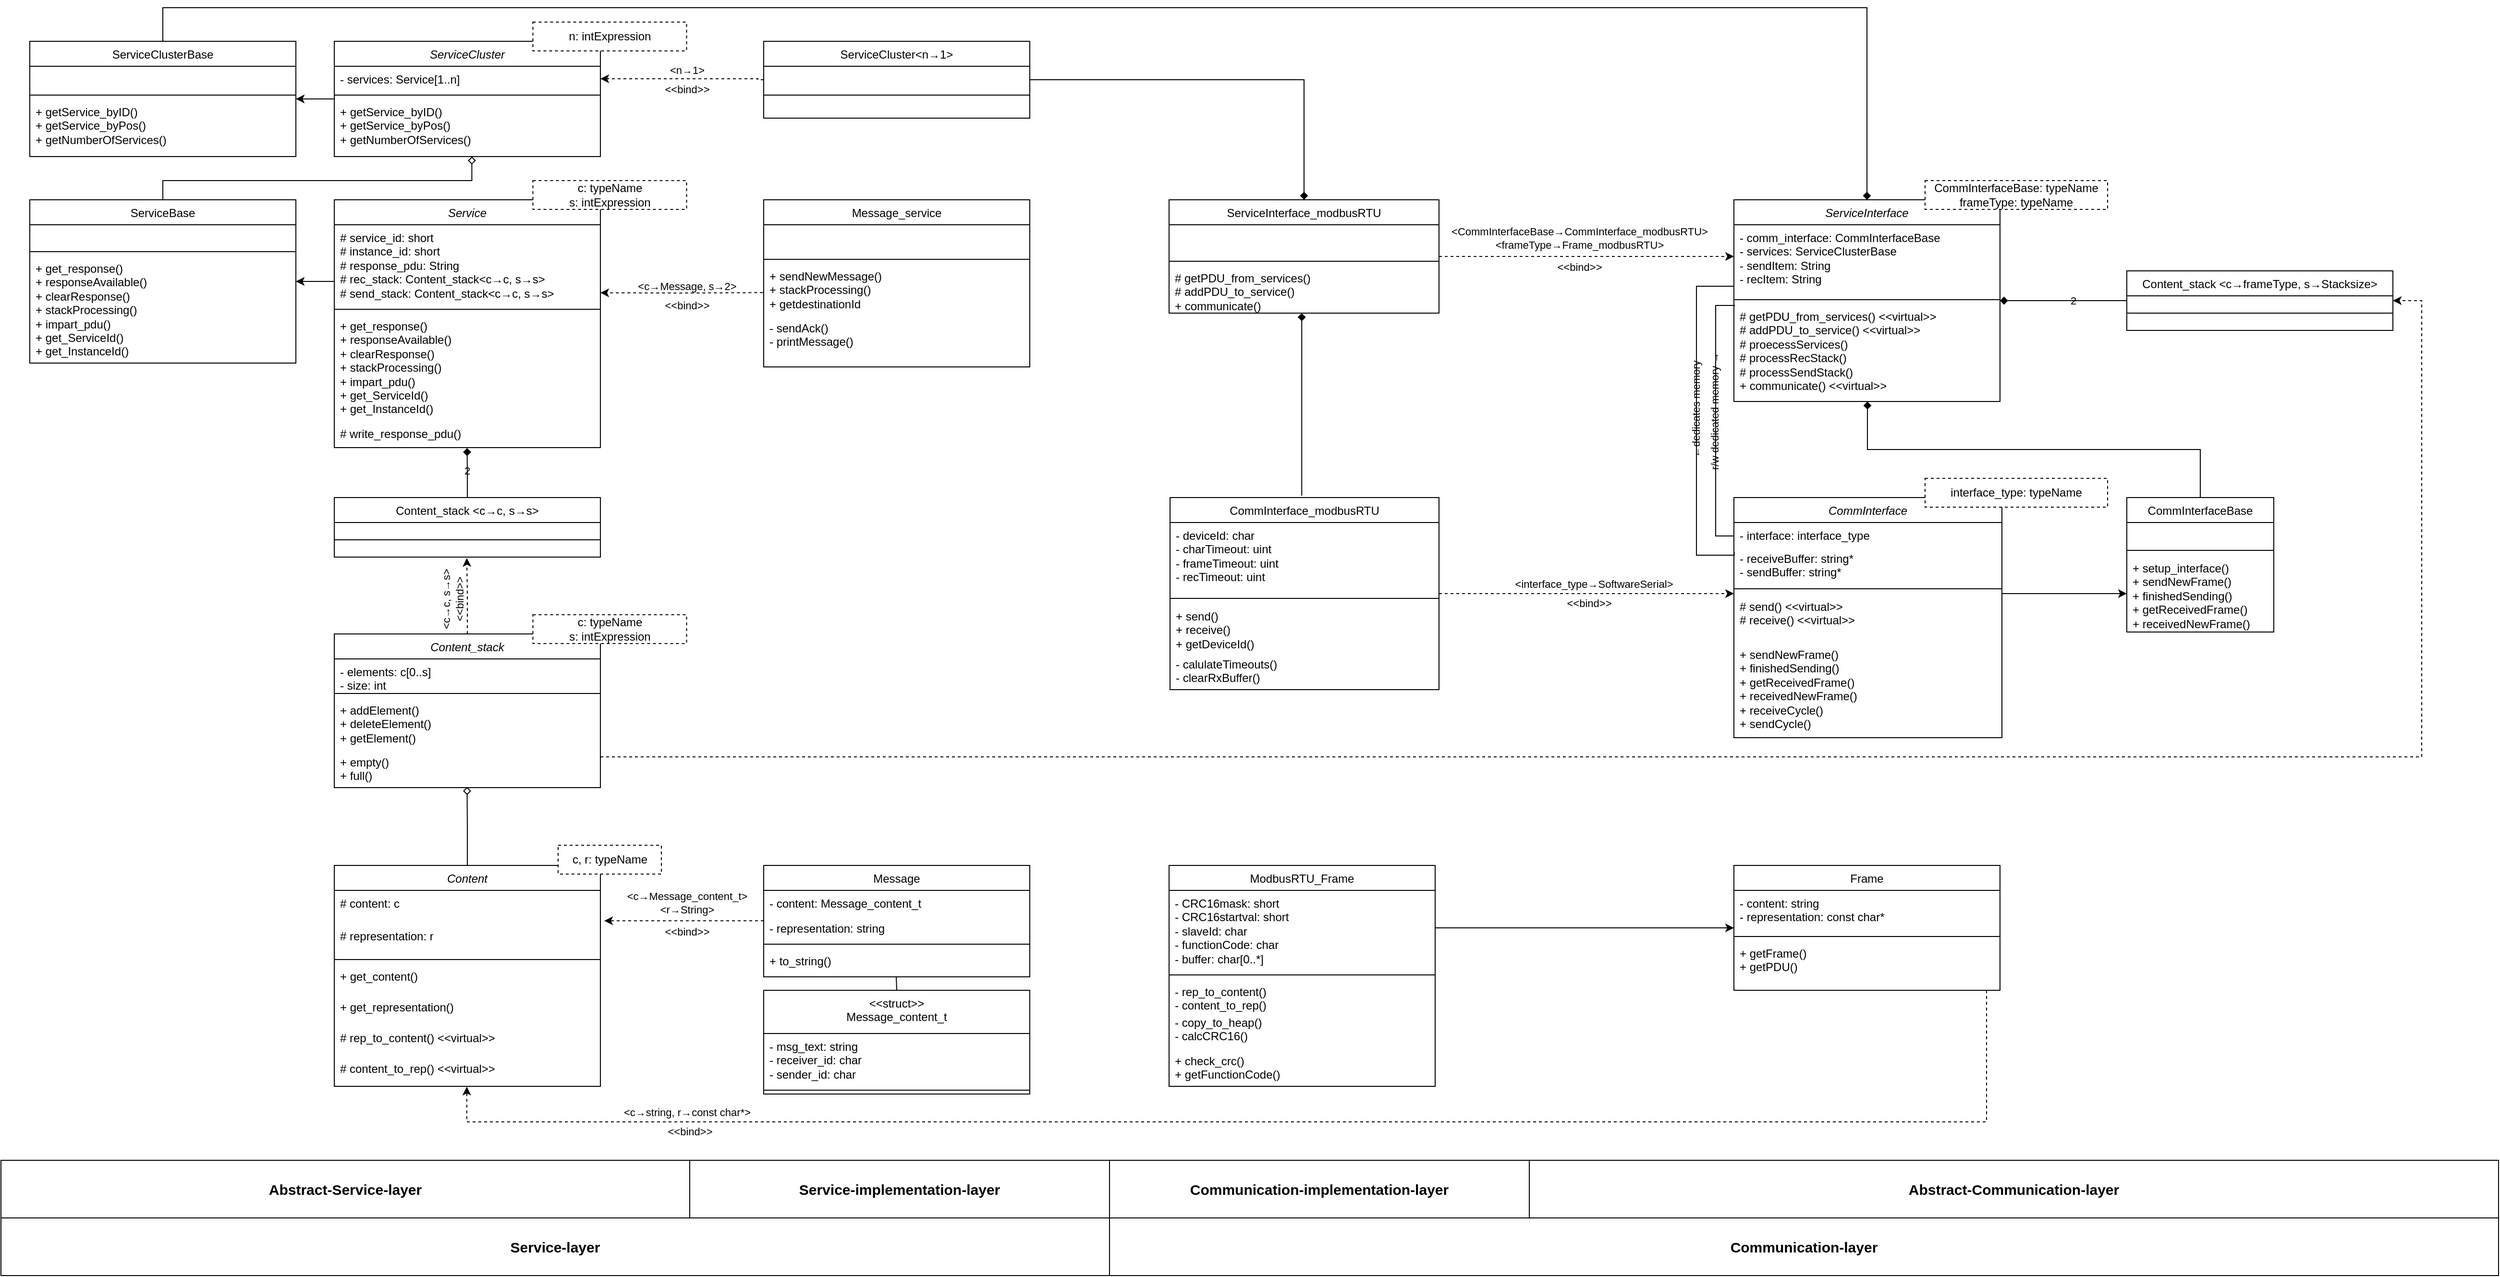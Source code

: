 <mxfile version="22.1.21" type="device">
  <diagram id="C5RBs43oDa-KdzZeNtuy" name="Page-1">
    <mxGraphModel dx="1242" dy="907" grid="1" gridSize="10" guides="1" tooltips="1" connect="1" arrows="1" fold="1" page="1" pageScale="1" pageWidth="3300" pageHeight="4681" math="0" shadow="0">
      <root>
        <mxCell id="WIyWlLk6GJQsqaUBKTNV-0" />
        <mxCell id="WIyWlLk6GJQsqaUBKTNV-1" parent="WIyWlLk6GJQsqaUBKTNV-0" />
        <mxCell id="0T1XnAhTBll2UU8GzCWv-0" value="&lt;span style=&quot;font-weight: normal;&quot;&gt;&lt;i&gt;ServiceInterface&lt;/i&gt;&lt;/span&gt;" style="swimlane;fontStyle=1;align=center;verticalAlign=top;childLayout=stackLayout;horizontal=1;startSize=26;horizontalStack=0;resizeParent=1;resizeParentMax=0;resizeLast=0;collapsible=1;marginBottom=0;whiteSpace=wrap;html=1;labelBackgroundColor=none;" parent="WIyWlLk6GJQsqaUBKTNV-1" vertex="1">
          <mxGeometry x="2244" y="380" width="277" height="210" as="geometry" />
        </mxCell>
        <mxCell id="0T1XnAhTBll2UU8GzCWv-1" value="- comm_interface: CommInterfaceBase&lt;br&gt;- services: ServiceClusterBase&lt;br&gt;- sendItem: String&lt;br&gt;- recItem: String" style="text;strokeColor=none;fillColor=none;align=left;verticalAlign=top;spacingLeft=4;spacingRight=4;overflow=hidden;rotatable=0;points=[[0,0.5],[1,0.5]];portConstraint=eastwest;whiteSpace=wrap;html=1;labelBackgroundColor=none;" parent="0T1XnAhTBll2UU8GzCWv-0" vertex="1">
          <mxGeometry y="26" width="277" height="74" as="geometry" />
        </mxCell>
        <mxCell id="0T1XnAhTBll2UU8GzCWv-2" value="" style="line;strokeWidth=1;fillColor=none;align=left;verticalAlign=middle;spacingTop=-1;spacingLeft=3;spacingRight=3;rotatable=0;labelPosition=right;points=[];portConstraint=eastwest;labelBackgroundColor=none;" parent="0T1XnAhTBll2UU8GzCWv-0" vertex="1">
          <mxGeometry y="100" width="277" height="8" as="geometry" />
        </mxCell>
        <mxCell id="G1hKoWAZGQ2db2Nm5mXP-79" value="# getPDU_from_services() &amp;lt;&amp;lt;virtual&amp;gt;&amp;gt;&lt;br&gt;# addPDU_to_service() &amp;lt;&amp;lt;virtual&amp;gt;&amp;gt;&lt;br&gt;# proecessServices()&lt;br&gt;# processRecStack()&lt;br&gt;# processSendStack()&lt;br&gt;+ communicate() &amp;lt;&amp;lt;virtual&amp;gt;&amp;gt;" style="text;strokeColor=none;fillColor=none;align=left;verticalAlign=top;spacingLeft=4;spacingRight=4;overflow=hidden;rotatable=0;points=[[0,0.5],[1,0.5]];portConstraint=eastwest;whiteSpace=wrap;html=1;labelBackgroundColor=none;" parent="0T1XnAhTBll2UU8GzCWv-0" vertex="1">
          <mxGeometry y="108" width="277" height="102" as="geometry" />
        </mxCell>
        <mxCell id="hzHgPejfFqS34bl7XQJl-62" style="edgeStyle=orthogonalEdgeStyle;rounded=0;orthogonalLoop=1;jettySize=auto;html=1;dashed=1;labelBackgroundColor=none;fontColor=default;" parent="WIyWlLk6GJQsqaUBKTNV-1" source="0T1XnAhTBll2UU8GzCWv-19" target="G1hKoWAZGQ2db2Nm5mXP-55" edge="1">
          <mxGeometry relative="1" as="geometry">
            <Array as="points">
              <mxPoint x="2203" y="790" />
              <mxPoint x="2203" y="790" />
            </Array>
          </mxGeometry>
        </mxCell>
        <mxCell id="hzHgPejfFqS34bl7XQJl-64" value="&amp;lt;interface_type→SoftwareSerial&amp;gt;" style="edgeLabel;html=1;align=center;verticalAlign=middle;resizable=0;points=[];labelBackgroundColor=none;" parent="hzHgPejfFqS34bl7XQJl-62" vertex="1" connectable="0">
          <mxGeometry x="0.139" y="3" relative="1" as="geometry">
            <mxPoint x="-14" y="-7" as="offset" />
          </mxGeometry>
        </mxCell>
        <mxCell id="0T1XnAhTBll2UU8GzCWv-19" value="&lt;span style=&quot;font-weight: normal;&quot;&gt;CommInterface_modbusRTU&lt;/span&gt;" style="swimlane;fontStyle=1;align=center;verticalAlign=top;childLayout=stackLayout;horizontal=1;startSize=26;horizontalStack=0;resizeParent=1;resizeParentMax=0;resizeLast=0;collapsible=1;marginBottom=0;whiteSpace=wrap;html=1;labelBackgroundColor=none;" parent="WIyWlLk6GJQsqaUBKTNV-1" vertex="1">
          <mxGeometry x="1657" y="690" width="280" height="200" as="geometry" />
        </mxCell>
        <mxCell id="0T1XnAhTBll2UU8GzCWv-20" value="&lt;div&gt;&lt;span style=&quot;background-color: initial;&quot;&gt;- deviceId: char&lt;/span&gt;&lt;/div&gt;&lt;div&gt;&lt;span style=&quot;background-color: initial;&quot;&gt;- charTimeout: uint&lt;/span&gt;&lt;br&gt;&lt;/div&gt;&lt;div&gt;- frameTimeout: uint&lt;/div&gt;&lt;div&gt;- recTimeout: uint&lt;/div&gt;" style="text;strokeColor=none;fillColor=none;align=left;verticalAlign=top;spacingLeft=4;spacingRight=4;overflow=hidden;rotatable=0;points=[[0,0.5],[1,0.5]];portConstraint=eastwest;whiteSpace=wrap;html=1;labelBackgroundColor=none;" parent="0T1XnAhTBll2UU8GzCWv-19" vertex="1">
          <mxGeometry y="26" width="280" height="74" as="geometry" />
        </mxCell>
        <mxCell id="0T1XnAhTBll2UU8GzCWv-21" value="" style="line;strokeWidth=1;fillColor=none;align=left;verticalAlign=middle;spacingTop=-1;spacingLeft=3;spacingRight=3;rotatable=0;labelPosition=right;points=[];portConstraint=eastwest;labelBackgroundColor=none;" parent="0T1XnAhTBll2UU8GzCWv-19" vertex="1">
          <mxGeometry y="100" width="280" height="10" as="geometry" />
        </mxCell>
        <mxCell id="g8rS9QN8BbAumc9vABYH-0" value="+ send()&amp;nbsp;&lt;div&gt;+ receive()&lt;br&gt;&lt;/div&gt;&lt;div&gt;+ getDeviceId()&lt;/div&gt;" style="text;strokeColor=none;fillColor=none;align=left;verticalAlign=top;spacingLeft=4;spacingRight=4;overflow=hidden;rotatable=0;points=[[0,0.5],[1,0.5]];portConstraint=eastwest;whiteSpace=wrap;html=1;labelBackgroundColor=none;" parent="0T1XnAhTBll2UU8GzCWv-19" vertex="1">
          <mxGeometry y="110" width="280" height="50" as="geometry" />
        </mxCell>
        <mxCell id="hzHgPejfFqS34bl7XQJl-67" value="- calulateTimeouts()&lt;br&gt;- clearRxBuffer()" style="text;strokeColor=none;fillColor=none;align=left;verticalAlign=top;spacingLeft=4;spacingRight=4;overflow=hidden;rotatable=0;points=[[0,0.5],[1,0.5]];portConstraint=eastwest;whiteSpace=wrap;html=1;labelBackgroundColor=none;" parent="0T1XnAhTBll2UU8GzCWv-19" vertex="1">
          <mxGeometry y="160" width="280" height="40" as="geometry" />
        </mxCell>
        <mxCell id="hzHgPejfFqS34bl7XQJl-45" style="edgeStyle=orthogonalEdgeStyle;rounded=0;orthogonalLoop=1;jettySize=auto;html=1;labelBackgroundColor=none;fontColor=default;" parent="WIyWlLk6GJQsqaUBKTNV-1" source="0T1XnAhTBll2UU8GzCWv-24" target="hzHgPejfFqS34bl7XQJl-40" edge="1">
          <mxGeometry relative="1" as="geometry">
            <Array as="points">
              <mxPoint x="780" y="465" />
              <mxPoint x="780" y="465" />
            </Array>
          </mxGeometry>
        </mxCell>
        <mxCell id="0T1XnAhTBll2UU8GzCWv-24" value="&lt;i style=&quot;font-weight: normal;&quot;&gt;Service&lt;/i&gt;" style="swimlane;fontStyle=1;align=center;verticalAlign=top;childLayout=stackLayout;horizontal=1;startSize=26;horizontalStack=0;resizeParent=1;resizeParentMax=0;resizeLast=0;collapsible=1;marginBottom=0;whiteSpace=wrap;html=1;labelBackgroundColor=none;" parent="WIyWlLk6GJQsqaUBKTNV-1" vertex="1">
          <mxGeometry x="787" y="380" width="277" height="258" as="geometry" />
        </mxCell>
        <mxCell id="0T1XnAhTBll2UU8GzCWv-25" value="# service_id: short&amp;nbsp;&lt;br&gt;# instance_id: short&amp;nbsp;&lt;br&gt;# response_pdu: String&lt;br&gt;# rec_stack: Content_stack&amp;lt;c→c, s→s&amp;gt;&lt;br&gt;# send_stack: Content_stack&amp;lt;c→c, s→s&amp;gt;" style="text;strokeColor=none;fillColor=none;align=left;verticalAlign=top;spacingLeft=4;spacingRight=4;overflow=hidden;rotatable=0;points=[[0,0.5],[1,0.5]];portConstraint=eastwest;whiteSpace=wrap;html=1;labelBackgroundColor=none;" parent="0T1XnAhTBll2UU8GzCWv-24" vertex="1">
          <mxGeometry y="26" width="277" height="84" as="geometry" />
        </mxCell>
        <mxCell id="0T1XnAhTBll2UU8GzCWv-26" value="" style="line;strokeWidth=1;fillColor=none;align=left;verticalAlign=middle;spacingTop=-1;spacingLeft=3;spacingRight=3;rotatable=0;labelPosition=right;points=[];portConstraint=eastwest;labelBackgroundColor=none;" parent="0T1XnAhTBll2UU8GzCWv-24" vertex="1">
          <mxGeometry y="110" width="277" height="8" as="geometry" />
        </mxCell>
        <mxCell id="80-tXejD-YkmLtAAVGBc-15" value="+ get_response()&amp;nbsp;&lt;br&gt;+ responseAvailable()&lt;br&gt;+ clearResponse()&lt;br&gt;+ stackProcessing()&lt;br&gt;+ impart_pdu()&amp;nbsp;&amp;nbsp;&lt;br&gt;+ get_ServiceId()&lt;br&gt;+ get_InstanceId()" style="text;strokeColor=none;fillColor=none;align=left;verticalAlign=top;spacingLeft=4;spacingRight=4;overflow=hidden;rotatable=0;points=[[0,0.5],[1,0.5]];portConstraint=eastwest;whiteSpace=wrap;html=1;labelBackgroundColor=none;" parent="0T1XnAhTBll2UU8GzCWv-24" vertex="1">
          <mxGeometry y="118" width="277" height="112" as="geometry" />
        </mxCell>
        <mxCell id="hzHgPejfFqS34bl7XQJl-5" value="# write_response_pdu()" style="text;strokeColor=none;fillColor=none;align=left;verticalAlign=top;spacingLeft=4;spacingRight=4;overflow=hidden;rotatable=0;points=[[0,0.5],[1,0.5]];portConstraint=eastwest;whiteSpace=wrap;html=1;labelBackgroundColor=none;" parent="0T1XnAhTBll2UU8GzCWv-24" vertex="1">
          <mxGeometry y="230" width="277" height="28" as="geometry" />
        </mxCell>
        <mxCell id="N3_kc9GpTuYt8x-B3Z9n-35" value="" style="edgeStyle=orthogonalEdgeStyle;rounded=0;orthogonalLoop=1;jettySize=auto;html=1;entryX=1.001;entryY=0.674;entryDx=0;entryDy=0;entryPerimeter=0;endArrow=classic;endFill=1;dashed=1;labelBackgroundColor=none;fontColor=default;" parent="WIyWlLk6GJQsqaUBKTNV-1" edge="1">
          <mxGeometry relative="1" as="geometry">
            <Array as="points" />
            <mxPoint x="1234" y="1130.66" as="sourcePoint" />
            <mxPoint x="1067.997" y="1130.656" as="targetPoint" />
          </mxGeometry>
        </mxCell>
        <mxCell id="N3_kc9GpTuYt8x-B3Z9n-0" value="&lt;span style=&quot;font-weight: 400;&quot;&gt;Message&lt;/span&gt;" style="swimlane;fontStyle=1;align=center;verticalAlign=top;childLayout=stackLayout;horizontal=1;startSize=26;horizontalStack=0;resizeParent=1;resizeParentMax=0;resizeLast=0;collapsible=1;marginBottom=0;whiteSpace=wrap;html=1;labelBackgroundColor=none;" parent="WIyWlLk6GJQsqaUBKTNV-1" vertex="1">
          <mxGeometry x="1234" y="1073" width="277" height="116" as="geometry" />
        </mxCell>
        <mxCell id="N3_kc9GpTuYt8x-B3Z9n-11" value="- content: Message_content_t" style="text;strokeColor=none;fillColor=none;align=left;verticalAlign=top;spacingLeft=4;spacingRight=4;overflow=hidden;rotatable=0;points=[[0,0.5],[1,0.5]];portConstraint=eastwest;whiteSpace=wrap;html=1;labelBackgroundColor=none;" parent="N3_kc9GpTuYt8x-B3Z9n-0" vertex="1">
          <mxGeometry y="26" width="277" height="26" as="geometry" />
        </mxCell>
        <mxCell id="3TZ6ypuchY_0NicrJu_w-3" value="- representation: string" style="text;strokeColor=none;fillColor=none;align=left;verticalAlign=top;spacingLeft=4;spacingRight=4;overflow=hidden;rotatable=0;points=[[0,0.5],[1,0.5]];portConstraint=eastwest;whiteSpace=wrap;html=1;labelBackgroundColor=none;" parent="N3_kc9GpTuYt8x-B3Z9n-0" vertex="1">
          <mxGeometry y="52" width="277" height="26" as="geometry" />
        </mxCell>
        <mxCell id="N3_kc9GpTuYt8x-B3Z9n-1" value="" style="line;strokeWidth=1;fillColor=none;align=left;verticalAlign=middle;spacingTop=-1;spacingLeft=3;spacingRight=3;rotatable=0;labelPosition=right;points=[];portConstraint=eastwest;labelBackgroundColor=none;" parent="N3_kc9GpTuYt8x-B3Z9n-0" vertex="1">
          <mxGeometry y="78" width="277" height="8" as="geometry" />
        </mxCell>
        <mxCell id="ZH3qLgjgDEHbAtOJyxIN-0" value="+ to_string()" style="text;strokeColor=none;fillColor=none;align=left;verticalAlign=top;spacingLeft=4;spacingRight=4;overflow=hidden;rotatable=0;points=[[0,0.5],[1,0.5]];portConstraint=eastwest;whiteSpace=wrap;html=1;labelBackgroundColor=none;" parent="N3_kc9GpTuYt8x-B3Z9n-0" vertex="1">
          <mxGeometry y="86" width="277" height="30" as="geometry" />
        </mxCell>
        <mxCell id="N3_kc9GpTuYt8x-B3Z9n-16" value="&lt;i style=&quot;font-weight: normal;&quot;&gt;Content&lt;/i&gt;" style="swimlane;fontStyle=1;align=center;verticalAlign=top;childLayout=stackLayout;horizontal=1;startSize=26;horizontalStack=0;resizeParent=1;resizeParentMax=0;resizeLast=0;collapsible=1;marginBottom=0;whiteSpace=wrap;html=1;labelBackgroundColor=none;" parent="WIyWlLk6GJQsqaUBKTNV-1" vertex="1">
          <mxGeometry x="787" y="1073" width="277" height="230" as="geometry" />
        </mxCell>
        <mxCell id="N3_kc9GpTuYt8x-B3Z9n-17" value="# content: c" style="text;strokeColor=none;fillColor=none;align=left;verticalAlign=top;spacingLeft=4;spacingRight=4;overflow=hidden;rotatable=0;points=[[0,0.5],[1,0.5]];portConstraint=eastwest;whiteSpace=wrap;html=1;labelBackgroundColor=none;" parent="N3_kc9GpTuYt8x-B3Z9n-16" vertex="1">
          <mxGeometry y="26" width="277" height="34" as="geometry" />
        </mxCell>
        <mxCell id="3TZ6ypuchY_0NicrJu_w-0" value="# representation: r" style="text;strokeColor=none;fillColor=none;align=left;verticalAlign=top;spacingLeft=4;spacingRight=4;overflow=hidden;rotatable=0;points=[[0,0.5],[1,0.5]];portConstraint=eastwest;whiteSpace=wrap;html=1;labelBackgroundColor=none;" parent="N3_kc9GpTuYt8x-B3Z9n-16" vertex="1">
          <mxGeometry y="60" width="277" height="34" as="geometry" />
        </mxCell>
        <mxCell id="N3_kc9GpTuYt8x-B3Z9n-18" value="" style="line;strokeWidth=1;fillColor=none;align=left;verticalAlign=middle;spacingTop=-1;spacingLeft=3;spacingRight=3;rotatable=0;labelPosition=right;points=[];portConstraint=eastwest;labelBackgroundColor=none;" parent="N3_kc9GpTuYt8x-B3Z9n-16" vertex="1">
          <mxGeometry y="94" width="277" height="8" as="geometry" />
        </mxCell>
        <mxCell id="N3_kc9GpTuYt8x-B3Z9n-23" value="+ get_content()&amp;nbsp;" style="text;strokeColor=none;fillColor=none;align=left;verticalAlign=top;spacingLeft=4;spacingRight=4;overflow=hidden;rotatable=0;points=[[0,0.5],[1,0.5]];portConstraint=eastwest;whiteSpace=wrap;html=1;labelBackgroundColor=none;" parent="N3_kc9GpTuYt8x-B3Z9n-16" vertex="1">
          <mxGeometry y="102" width="277" height="32" as="geometry" />
        </mxCell>
        <mxCell id="N3_kc9GpTuYt8x-B3Z9n-19" value="+ get_representation()&amp;nbsp;" style="text;strokeColor=none;fillColor=none;align=left;verticalAlign=top;spacingLeft=4;spacingRight=4;overflow=hidden;rotatable=0;points=[[0,0.5],[1,0.5]];portConstraint=eastwest;whiteSpace=wrap;html=1;labelBackgroundColor=none;" parent="N3_kc9GpTuYt8x-B3Z9n-16" vertex="1">
          <mxGeometry y="134" width="277" height="32" as="geometry" />
        </mxCell>
        <mxCell id="aDwjSYwR-uf44QGX8slU-0" value="# rep_to_content()&amp;nbsp;&amp;lt;&amp;lt;virtual&amp;gt;&amp;gt;" style="text;strokeColor=none;fillColor=none;align=left;verticalAlign=top;spacingLeft=4;spacingRight=4;overflow=hidden;rotatable=0;points=[[0,0.5],[1,0.5]];portConstraint=eastwest;whiteSpace=wrap;html=1;labelBackgroundColor=none;" parent="N3_kc9GpTuYt8x-B3Z9n-16" vertex="1">
          <mxGeometry y="166" width="277" height="32" as="geometry" />
        </mxCell>
        <mxCell id="3TZ6ypuchY_0NicrJu_w-1" value="# content_to_rep()&amp;nbsp;&amp;lt;&amp;lt;virtual&amp;gt;&amp;gt;" style="text;strokeColor=none;fillColor=none;align=left;verticalAlign=top;spacingLeft=4;spacingRight=4;overflow=hidden;rotatable=0;points=[[0,0.5],[1,0.5]];portConstraint=eastwest;whiteSpace=wrap;html=1;labelBackgroundColor=none;" parent="N3_kc9GpTuYt8x-B3Z9n-16" vertex="1">
          <mxGeometry y="198" width="277" height="32" as="geometry" />
        </mxCell>
        <mxCell id="ZH3qLgjgDEHbAtOJyxIN-2" value="&lt;div&gt;&lt;span style=&quot;font-weight: 400;&quot;&gt;&amp;lt;&amp;lt;struct&amp;gt;&amp;gt;&lt;/span&gt;&lt;/div&gt;&lt;span style=&quot;font-weight: 400;&quot;&gt;Message_content_t&lt;/span&gt;" style="swimlane;fontStyle=1;align=center;verticalAlign=top;childLayout=stackLayout;horizontal=1;startSize=45;horizontalStack=0;resizeParent=1;resizeParentMax=0;resizeLast=0;collapsible=1;marginBottom=0;whiteSpace=wrap;html=1;labelBackgroundColor=none;" parent="WIyWlLk6GJQsqaUBKTNV-1" vertex="1">
          <mxGeometry x="1234" y="1203" width="277" height="108" as="geometry" />
        </mxCell>
        <mxCell id="ZH3qLgjgDEHbAtOJyxIN-3" value="- msg_text: string&amp;nbsp;&lt;br&gt;- receiver_id: char&lt;br&gt;- sender_id: char" style="text;strokeColor=none;fillColor=none;align=left;verticalAlign=top;spacingLeft=4;spacingRight=4;overflow=hidden;rotatable=0;points=[[0,0.5],[1,0.5]];portConstraint=eastwest;whiteSpace=wrap;html=1;labelBackgroundColor=none;" parent="ZH3qLgjgDEHbAtOJyxIN-2" vertex="1">
          <mxGeometry y="45" width="277" height="55" as="geometry" />
        </mxCell>
        <mxCell id="ZH3qLgjgDEHbAtOJyxIN-7" value="" style="line;strokeWidth=1;fillColor=none;align=left;verticalAlign=middle;spacingTop=-1;spacingLeft=3;spacingRight=3;rotatable=0;labelPosition=right;points=[];portConstraint=eastwest;labelBackgroundColor=none;" parent="ZH3qLgjgDEHbAtOJyxIN-2" vertex="1">
          <mxGeometry y="100" width="277" height="8" as="geometry" />
        </mxCell>
        <mxCell id="hzHgPejfFqS34bl7XQJl-78" style="edgeStyle=orthogonalEdgeStyle;rounded=0;orthogonalLoop=1;jettySize=auto;html=1;dashed=1;labelBackgroundColor=none;fontColor=default;" parent="WIyWlLk6GJQsqaUBKTNV-1" source="ZH3qLgjgDEHbAtOJyxIN-25" target="hzHgPejfFqS34bl7XQJl-72" edge="1">
          <mxGeometry relative="1" as="geometry">
            <Array as="points">
              <mxPoint x="2960" y="960" />
              <mxPoint x="2960" y="485" />
            </Array>
          </mxGeometry>
        </mxCell>
        <mxCell id="ZH3qLgjgDEHbAtOJyxIN-25" value="&lt;i style=&quot;font-weight: normal;&quot;&gt;Content_stack&lt;/i&gt;" style="swimlane;fontStyle=1;align=center;verticalAlign=top;childLayout=stackLayout;horizontal=1;startSize=26;horizontalStack=0;resizeParent=1;resizeParentMax=0;resizeLast=0;collapsible=1;marginBottom=0;whiteSpace=wrap;html=1;labelBackgroundColor=none;" parent="WIyWlLk6GJQsqaUBKTNV-1" vertex="1">
          <mxGeometry x="787" y="832" width="277" height="160" as="geometry" />
        </mxCell>
        <mxCell id="ZH3qLgjgDEHbAtOJyxIN-28" value="- elements: c[0..s]&lt;br&gt;- size: int" style="text;strokeColor=none;fillColor=none;align=left;verticalAlign=top;spacingLeft=4;spacingRight=4;overflow=hidden;rotatable=0;points=[[0,0.5],[1,0.5]];portConstraint=eastwest;whiteSpace=wrap;html=1;labelBackgroundColor=none;" parent="ZH3qLgjgDEHbAtOJyxIN-25" vertex="1">
          <mxGeometry y="26" width="277" height="32" as="geometry" />
        </mxCell>
        <mxCell id="ZH3qLgjgDEHbAtOJyxIN-27" value="" style="line;strokeWidth=1;fillColor=none;align=left;verticalAlign=middle;spacingTop=-1;spacingLeft=3;spacingRight=3;rotatable=0;labelPosition=right;points=[];portConstraint=eastwest;labelBackgroundColor=none;" parent="ZH3qLgjgDEHbAtOJyxIN-25" vertex="1">
          <mxGeometry y="58" width="277" height="8" as="geometry" />
        </mxCell>
        <mxCell id="ZH3qLgjgDEHbAtOJyxIN-29" value="+ addElement()&lt;br&gt;+ deleteElement()&lt;br&gt;+ getElement()" style="text;strokeColor=none;fillColor=none;align=left;verticalAlign=top;spacingLeft=4;spacingRight=4;overflow=hidden;rotatable=0;points=[[0,0.5],[1,0.5]];portConstraint=eastwest;whiteSpace=wrap;html=1;labelBackgroundColor=none;" parent="ZH3qLgjgDEHbAtOJyxIN-25" vertex="1">
          <mxGeometry y="66" width="277" height="54" as="geometry" />
        </mxCell>
        <mxCell id="80-tXejD-YkmLtAAVGBc-1" value="+ empty()&lt;br&gt;+ full()" style="text;strokeColor=none;fillColor=none;align=left;verticalAlign=top;spacingLeft=4;spacingRight=4;overflow=hidden;rotatable=0;points=[[0,0.5],[1,0.5]];portConstraint=eastwest;whiteSpace=wrap;html=1;labelBackgroundColor=none;" parent="ZH3qLgjgDEHbAtOJyxIN-25" vertex="1">
          <mxGeometry y="120" width="277" height="40" as="geometry" />
        </mxCell>
        <mxCell id="ZH3qLgjgDEHbAtOJyxIN-31" style="edgeStyle=orthogonalEdgeStyle;rounded=0;orthogonalLoop=1;jettySize=auto;html=1;endArrow=diamond;endFill=0;entryX=0.499;entryY=0.982;entryDx=0;entryDy=0;entryPerimeter=0;labelBackgroundColor=none;fontColor=default;" parent="WIyWlLk6GJQsqaUBKTNV-1" source="N3_kc9GpTuYt8x-B3Z9n-16" target="80-tXejD-YkmLtAAVGBc-1" edge="1">
          <mxGeometry relative="1" as="geometry">
            <mxPoint x="892" y="1032" as="targetPoint" />
          </mxGeometry>
        </mxCell>
        <mxCell id="kIGU2jK2xSigbOruO71g-1" value="&lt;span style=&quot;font-weight: normal;&quot;&gt;Message_service&lt;/span&gt;" style="swimlane;fontStyle=1;align=center;verticalAlign=top;childLayout=stackLayout;horizontal=1;startSize=26;horizontalStack=0;resizeParent=1;resizeParentMax=0;resizeLast=0;collapsible=1;marginBottom=0;whiteSpace=wrap;html=1;labelBackgroundColor=none;" parent="WIyWlLk6GJQsqaUBKTNV-1" vertex="1">
          <mxGeometry x="1234" y="380" width="277" height="174" as="geometry" />
        </mxCell>
        <mxCell id="kIGU2jK2xSigbOruO71g-4" value="&amp;nbsp;" style="text;strokeColor=none;fillColor=none;align=left;verticalAlign=top;spacingLeft=4;spacingRight=4;overflow=hidden;rotatable=0;points=[[0,0.5],[1,0.5]];portConstraint=eastwest;whiteSpace=wrap;html=1;labelBackgroundColor=none;" parent="kIGU2jK2xSigbOruO71g-1" vertex="1">
          <mxGeometry y="26" width="277" height="32" as="geometry" />
        </mxCell>
        <mxCell id="kIGU2jK2xSigbOruO71g-5" value="" style="line;strokeWidth=1;fillColor=none;align=left;verticalAlign=middle;spacingTop=-1;spacingLeft=3;spacingRight=3;rotatable=0;labelPosition=right;points=[];portConstraint=eastwest;labelBackgroundColor=none;" parent="kIGU2jK2xSigbOruO71g-1" vertex="1">
          <mxGeometry y="58" width="277" height="8" as="geometry" />
        </mxCell>
        <mxCell id="dM3VB4ARdl21_GnbxhvC-1" value="+ sendNewMessage()&lt;br&gt;+ stackProcessing()&lt;br&gt;+ getdestinationId" style="text;strokeColor=none;fillColor=none;align=left;verticalAlign=top;spacingLeft=4;spacingRight=4;overflow=hidden;rotatable=0;points=[[0,0.5],[1,0.5]];portConstraint=eastwest;whiteSpace=wrap;html=1;labelBackgroundColor=none;" parent="kIGU2jK2xSigbOruO71g-1" vertex="1">
          <mxGeometry y="66" width="277" height="54" as="geometry" />
        </mxCell>
        <mxCell id="hzHgPejfFqS34bl7XQJl-13" value="- sendAck()&lt;br&gt;- printMessage()" style="text;strokeColor=none;fillColor=none;align=left;verticalAlign=top;spacingLeft=4;spacingRight=4;overflow=hidden;rotatable=0;points=[[0,0.5],[1,0.5]];portConstraint=eastwest;whiteSpace=wrap;html=1;labelBackgroundColor=none;" parent="kIGU2jK2xSigbOruO71g-1" vertex="1">
          <mxGeometry y="120" width="277" height="54" as="geometry" />
        </mxCell>
        <mxCell id="kIGU2jK2xSigbOruO71g-8" style="edgeStyle=orthogonalEdgeStyle;rounded=0;orthogonalLoop=1;jettySize=auto;html=1;entryX=1.003;entryY=0.257;entryDx=0;entryDy=0;entryPerimeter=0;dashed=1;labelBackgroundColor=none;fontColor=default;" parent="WIyWlLk6GJQsqaUBKTNV-1" edge="1">
          <mxGeometry relative="1" as="geometry">
            <mxPoint x="1064.001" y="476.804" as="targetPoint" />
            <Array as="points" />
            <mxPoint x="1233.17" y="476.58" as="sourcePoint" />
          </mxGeometry>
        </mxCell>
        <mxCell id="G1hKoWAZGQ2db2Nm5mXP-40" value="Abstract-Service-layer" style="rounded=0;whiteSpace=wrap;html=1;fontStyle=1;fontSize=15;labelBackgroundColor=none;" parent="WIyWlLk6GJQsqaUBKTNV-1" vertex="1">
          <mxGeometry x="440" y="1380" width="717" height="60" as="geometry" />
        </mxCell>
        <mxCell id="G1hKoWAZGQ2db2Nm5mXP-42" value="Service-implementation-layer" style="rounded=0;whiteSpace=wrap;html=1;fontSize=15;fontStyle=1;labelBackgroundColor=none;" parent="WIyWlLk6GJQsqaUBKTNV-1" vertex="1">
          <mxGeometry x="1157" y="1380" width="437" height="60" as="geometry" />
        </mxCell>
        <mxCell id="G1hKoWAZGQ2db2Nm5mXP-43" value="Service-layer" style="rounded=0;whiteSpace=wrap;html=1;fontSize=15;fontStyle=1;labelBackgroundColor=none;" parent="WIyWlLk6GJQsqaUBKTNV-1" vertex="1">
          <mxGeometry x="440" y="1440" width="1154" height="60" as="geometry" />
        </mxCell>
        <mxCell id="hzHgPejfFqS34bl7XQJl-69" style="edgeStyle=orthogonalEdgeStyle;rounded=0;orthogonalLoop=1;jettySize=auto;html=1;dashed=1;labelBackgroundColor=none;fontColor=default;" parent="WIyWlLk6GJQsqaUBKTNV-1" source="G1hKoWAZGQ2db2Nm5mXP-48" target="0T1XnAhTBll2UU8GzCWv-0" edge="1">
          <mxGeometry relative="1" as="geometry">
            <Array as="points">
              <mxPoint x="2203" y="439" />
              <mxPoint x="2203" y="439" />
            </Array>
          </mxGeometry>
        </mxCell>
        <mxCell id="G1hKoWAZGQ2db2Nm5mXP-48" value="&lt;span style=&quot;font-weight: normal;&quot;&gt;ServiceInterface_modbusRTU&lt;/span&gt;" style="swimlane;fontStyle=1;align=center;verticalAlign=top;childLayout=stackLayout;horizontal=1;startSize=26;horizontalStack=0;resizeParent=1;resizeParentMax=0;resizeLast=0;collapsible=1;marginBottom=0;whiteSpace=wrap;html=1;labelBackgroundColor=none;" parent="WIyWlLk6GJQsqaUBKTNV-1" vertex="1">
          <mxGeometry x="1656" y="380" width="281" height="118" as="geometry" />
        </mxCell>
        <mxCell id="G1hKoWAZGQ2db2Nm5mXP-49" value="&amp;nbsp;" style="text;strokeColor=none;fillColor=none;align=left;verticalAlign=top;spacingLeft=4;spacingRight=4;overflow=hidden;rotatable=0;points=[[0,0.5],[1,0.5]];portConstraint=eastwest;whiteSpace=wrap;html=1;labelBackgroundColor=none;" parent="G1hKoWAZGQ2db2Nm5mXP-48" vertex="1">
          <mxGeometry y="26" width="281" height="34" as="geometry" />
        </mxCell>
        <mxCell id="G1hKoWAZGQ2db2Nm5mXP-50" value="" style="line;strokeWidth=1;fillColor=none;align=left;verticalAlign=middle;spacingTop=-1;spacingLeft=3;spacingRight=3;rotatable=0;labelPosition=right;points=[];portConstraint=eastwest;labelBackgroundColor=none;" parent="G1hKoWAZGQ2db2Nm5mXP-48" vertex="1">
          <mxGeometry y="60" width="281" height="8" as="geometry" />
        </mxCell>
        <mxCell id="_srvy54F7dkZH8JNRXzy-0" value="# getPDU_from_services()&lt;br&gt;# addPDU_to_service()&amp;nbsp;&lt;br&gt;+ communicate()&amp;nbsp;" style="text;strokeColor=none;fillColor=none;align=left;verticalAlign=top;spacingLeft=4;spacingRight=4;overflow=hidden;rotatable=0;points=[[0,0.5],[1,0.5]];portConstraint=eastwest;whiteSpace=wrap;html=1;labelBackgroundColor=none;" parent="G1hKoWAZGQ2db2Nm5mXP-48" vertex="1">
          <mxGeometry y="68" width="281" height="50" as="geometry" />
        </mxCell>
        <mxCell id="hzHgPejfFqS34bl7XQJl-61" style="edgeStyle=orthogonalEdgeStyle;rounded=0;orthogonalLoop=1;jettySize=auto;html=1;labelBackgroundColor=none;fontColor=default;" parent="WIyWlLk6GJQsqaUBKTNV-1" source="G1hKoWAZGQ2db2Nm5mXP-55" target="hzHgPejfFqS34bl7XQJl-54" edge="1">
          <mxGeometry relative="1" as="geometry">
            <Array as="points">
              <mxPoint x="2593" y="790" />
              <mxPoint x="2593" y="790" />
            </Array>
          </mxGeometry>
        </mxCell>
        <mxCell id="G1hKoWAZGQ2db2Nm5mXP-55" value="&lt;span style=&quot;font-weight: 400;&quot;&gt;&lt;i&gt;CommInterface&lt;/i&gt;&lt;/span&gt;" style="swimlane;fontStyle=1;align=center;verticalAlign=top;childLayout=stackLayout;horizontal=1;startSize=26;horizontalStack=0;resizeParent=1;resizeParentMax=0;resizeLast=0;collapsible=1;marginBottom=0;whiteSpace=wrap;html=1;labelBackgroundColor=none;" parent="WIyWlLk6GJQsqaUBKTNV-1" vertex="1">
          <mxGeometry x="2244" y="690" width="279" height="250" as="geometry" />
        </mxCell>
        <mxCell id="G1hKoWAZGQ2db2Nm5mXP-56" value="&lt;div&gt;&lt;span style=&quot;background-color: initial;&quot;&gt;- interface: interface_type&lt;/span&gt;&lt;br&gt;&lt;/div&gt;" style="text;strokeColor=none;fillColor=none;align=left;verticalAlign=top;spacingLeft=4;spacingRight=4;overflow=hidden;rotatable=0;points=[[0,0.5],[1,0.5]];portConstraint=eastwest;whiteSpace=wrap;html=1;labelBackgroundColor=none;" parent="G1hKoWAZGQ2db2Nm5mXP-55" vertex="1">
          <mxGeometry y="26" width="279" height="24" as="geometry" />
        </mxCell>
        <mxCell id="G1hKoWAZGQ2db2Nm5mXP-64" value="&lt;div&gt;&lt;span style=&quot;background-color: initial;&quot;&gt;- receiveBuffer: string*&lt;/span&gt;&lt;br&gt;&lt;/div&gt;&lt;div&gt;&lt;div&gt;- sendBuffer: string*&lt;/div&gt;&lt;/div&gt;" style="text;strokeColor=none;fillColor=none;align=left;verticalAlign=top;spacingLeft=4;spacingRight=4;overflow=hidden;rotatable=0;points=[[0,0.5],[1,0.5]];portConstraint=eastwest;whiteSpace=wrap;html=1;labelBackgroundColor=none;" parent="G1hKoWAZGQ2db2Nm5mXP-55" vertex="1">
          <mxGeometry y="50" width="279" height="40" as="geometry" />
        </mxCell>
        <mxCell id="G1hKoWAZGQ2db2Nm5mXP-57" value="" style="line;strokeWidth=1;fillColor=none;align=left;verticalAlign=middle;spacingTop=-1;spacingLeft=3;spacingRight=3;rotatable=0;labelPosition=right;points=[];portConstraint=eastwest;labelBackgroundColor=none;" parent="G1hKoWAZGQ2db2Nm5mXP-55" vertex="1">
          <mxGeometry y="90" width="279" height="10" as="geometry" />
        </mxCell>
        <mxCell id="G1hKoWAZGQ2db2Nm5mXP-61" value="# send() &amp;lt;&amp;lt;virtual&amp;gt;&amp;gt;&lt;div&gt;# receive() &amp;lt;&amp;lt;virtual&amp;gt;&amp;gt;&lt;/div&gt;" style="text;strokeColor=none;fillColor=none;align=left;verticalAlign=top;spacingLeft=4;spacingRight=4;overflow=hidden;rotatable=0;points=[[0,0.5],[1,0.5]];portConstraint=eastwest;whiteSpace=wrap;html=1;labelBackgroundColor=none;" parent="G1hKoWAZGQ2db2Nm5mXP-55" vertex="1">
          <mxGeometry y="100" width="279" height="50" as="geometry" />
        </mxCell>
        <mxCell id="kE5n4X_mAe2XZxN9olAk-2" value="+&amp;nbsp;sendNewFrame()&lt;br&gt;+&amp;nbsp;finishedSending()&lt;br&gt;+&amp;nbsp;getReceivedFrame()&lt;br&gt;+ receivedNewFrame()&lt;br&gt;+&amp;nbsp;receiveCycle()&lt;br&gt;+ sendCycle()" style="text;strokeColor=none;fillColor=none;align=left;verticalAlign=top;spacingLeft=4;spacingRight=4;overflow=hidden;rotatable=0;points=[[0,0.5],[1,0.5]];portConstraint=eastwest;whiteSpace=wrap;html=1;labelBackgroundColor=none;" parent="G1hKoWAZGQ2db2Nm5mXP-55" vertex="1">
          <mxGeometry y="150" width="279" height="100" as="geometry" />
        </mxCell>
        <mxCell id="hzHgPejfFqS34bl7XQJl-39" value="" style="edgeStyle=orthogonalEdgeStyle;rounded=0;orthogonalLoop=1;jettySize=auto;html=1;entryX=1;entryY=0.5;entryDx=0;entryDy=0;labelBackgroundColor=none;fontColor=default;" parent="WIyWlLk6GJQsqaUBKTNV-1" source="G1hKoWAZGQ2db2Nm5mXP-85" target="hzHgPejfFqS34bl7XQJl-32" edge="1">
          <mxGeometry relative="1" as="geometry" />
        </mxCell>
        <mxCell id="G1hKoWAZGQ2db2Nm5mXP-85" value="&lt;span style=&quot;font-weight: 400;&quot;&gt;&lt;i&gt;ServiceCluster&lt;/i&gt;&lt;/span&gt;" style="swimlane;fontStyle=1;align=center;verticalAlign=top;childLayout=stackLayout;horizontal=1;startSize=26;horizontalStack=0;resizeParent=1;resizeParentMax=0;resizeLast=0;collapsible=1;marginBottom=0;whiteSpace=wrap;html=1;labelBackgroundColor=none;" parent="WIyWlLk6GJQsqaUBKTNV-1" vertex="1">
          <mxGeometry x="787" y="215" width="277" height="120" as="geometry" />
        </mxCell>
        <mxCell id="G1hKoWAZGQ2db2Nm5mXP-86" value="- services: Service[1..n]" style="text;strokeColor=none;fillColor=none;align=left;verticalAlign=top;spacingLeft=4;spacingRight=4;overflow=hidden;rotatable=0;points=[[0,0.5],[1,0.5]];portConstraint=eastwest;whiteSpace=wrap;html=1;labelBackgroundColor=none;" parent="G1hKoWAZGQ2db2Nm5mXP-85" vertex="1">
          <mxGeometry y="26" width="277" height="26" as="geometry" />
        </mxCell>
        <mxCell id="G1hKoWAZGQ2db2Nm5mXP-87" value="" style="line;strokeWidth=1;fillColor=none;align=left;verticalAlign=middle;spacingTop=-1;spacingLeft=3;spacingRight=3;rotatable=0;labelPosition=right;points=[];portConstraint=eastwest;labelBackgroundColor=none;" parent="G1hKoWAZGQ2db2Nm5mXP-85" vertex="1">
          <mxGeometry y="52" width="277" height="8" as="geometry" />
        </mxCell>
        <mxCell id="G1hKoWAZGQ2db2Nm5mXP-88" value="+ getService_byID()&lt;br&gt;+ getService_byPos()&lt;br&gt;+ getNumberOfServices()" style="text;strokeColor=none;fillColor=none;align=left;verticalAlign=top;spacingLeft=4;spacingRight=4;overflow=hidden;rotatable=0;points=[[0,0.5],[1,0.5]];portConstraint=eastwest;whiteSpace=wrap;html=1;labelBackgroundColor=none;" parent="G1hKoWAZGQ2db2Nm5mXP-85" vertex="1">
          <mxGeometry y="60" width="277" height="60" as="geometry" />
        </mxCell>
        <mxCell id="G1hKoWAZGQ2db2Nm5mXP-90" style="edgeStyle=orthogonalEdgeStyle;rounded=0;orthogonalLoop=1;jettySize=auto;html=1;endArrow=diamond;endFill=0;exitX=0.5;exitY=0;exitDx=0;exitDy=0;entryX=0.517;entryY=0.998;entryDx=0;entryDy=0;entryPerimeter=0;labelBackgroundColor=none;fontColor=default;" parent="WIyWlLk6GJQsqaUBKTNV-1" source="hzHgPejfFqS34bl7XQJl-40" target="G1hKoWAZGQ2db2Nm5mXP-88" edge="1">
          <mxGeometry relative="1" as="geometry">
            <mxPoint x="930" y="350" as="targetPoint" />
            <Array as="points">
              <mxPoint x="608" y="360" />
              <mxPoint x="930" y="360" />
            </Array>
          </mxGeometry>
        </mxCell>
        <mxCell id="Gjm00CQVZoSc_tD7SDoh-1" value="&lt;span style=&quot;font-weight: 400;&quot;&gt;Frame&lt;/span&gt;" style="swimlane;fontStyle=1;align=center;verticalAlign=top;childLayout=stackLayout;horizontal=1;startSize=26;horizontalStack=0;resizeParent=1;resizeParentMax=0;resizeLast=0;collapsible=1;marginBottom=0;whiteSpace=wrap;html=1;labelBackgroundColor=none;" parent="WIyWlLk6GJQsqaUBKTNV-1" vertex="1">
          <mxGeometry x="2244" y="1073" width="277" height="130" as="geometry" />
        </mxCell>
        <mxCell id="Gjm00CQVZoSc_tD7SDoh-25" value="- content: string&lt;br&gt;- representation: const char*" style="text;strokeColor=none;fillColor=none;align=left;verticalAlign=top;spacingLeft=4;spacingRight=4;overflow=hidden;rotatable=0;points=[[0,0.5],[1,0.5]];portConstraint=eastwest;whiteSpace=wrap;html=1;labelBackgroundColor=none;" parent="Gjm00CQVZoSc_tD7SDoh-1" vertex="1">
          <mxGeometry y="26" width="277" height="44" as="geometry" />
        </mxCell>
        <mxCell id="Gjm00CQVZoSc_tD7SDoh-3" value="" style="line;strokeWidth=1;fillColor=none;align=left;verticalAlign=middle;spacingTop=-1;spacingLeft=3;spacingRight=3;rotatable=0;labelPosition=right;points=[];portConstraint=eastwest;labelBackgroundColor=none;" parent="Gjm00CQVZoSc_tD7SDoh-1" vertex="1">
          <mxGeometry y="70" width="277" height="8" as="geometry" />
        </mxCell>
        <mxCell id="Gjm00CQVZoSc_tD7SDoh-28" value="+ getFrame()&amp;nbsp;&lt;br&gt;+ getPDU()&amp;nbsp;" style="text;strokeColor=none;fillColor=none;align=left;verticalAlign=top;spacingLeft=4;spacingRight=4;overflow=hidden;rotatable=0;points=[[0,0.5],[1,0.5]];portConstraint=eastwest;whiteSpace=wrap;html=1;labelBackgroundColor=none;" parent="Gjm00CQVZoSc_tD7SDoh-1" vertex="1">
          <mxGeometry y="78" width="277" height="52" as="geometry" />
        </mxCell>
        <mxCell id="hzHgPejfFqS34bl7XQJl-46" style="edgeStyle=orthogonalEdgeStyle;rounded=0;orthogonalLoop=1;jettySize=auto;html=1;labelBackgroundColor=none;fontColor=default;" parent="WIyWlLk6GJQsqaUBKTNV-1" source="Gjm00CQVZoSc_tD7SDoh-10" target="Gjm00CQVZoSc_tD7SDoh-1" edge="1">
          <mxGeometry relative="1" as="geometry">
            <Array as="points">
              <mxPoint x="2133" y="1138" />
              <mxPoint x="2133" y="1138" />
            </Array>
          </mxGeometry>
        </mxCell>
        <mxCell id="Gjm00CQVZoSc_tD7SDoh-10" value="&lt;span style=&quot;font-weight: 400;&quot;&gt;ModbusRTU_Frame&lt;/span&gt;" style="swimlane;fontStyle=1;align=center;verticalAlign=top;childLayout=stackLayout;horizontal=1;startSize=26;horizontalStack=0;resizeParent=1;resizeParentMax=0;resizeLast=0;collapsible=1;marginBottom=0;whiteSpace=wrap;html=1;labelBackgroundColor=none;" parent="WIyWlLk6GJQsqaUBKTNV-1" vertex="1">
          <mxGeometry x="1656" y="1073" width="277" height="230" as="geometry" />
        </mxCell>
        <mxCell id="Gjm00CQVZoSc_tD7SDoh-29" value="- CRC16mask: short&lt;div&gt;- CRC16startval: short&lt;/div&gt;&lt;div&gt;- slaveId: char&amp;nbsp;&lt;/div&gt;&lt;div&gt;- functionCode: char&lt;/div&gt;&lt;div&gt;- buffer: char[0..*]&lt;/div&gt;" style="text;strokeColor=none;fillColor=none;align=left;verticalAlign=top;spacingLeft=4;spacingRight=4;overflow=hidden;rotatable=0;points=[[0,0.5],[1,0.5]];portConstraint=eastwest;whiteSpace=wrap;html=1;labelBackgroundColor=none;" parent="Gjm00CQVZoSc_tD7SDoh-10" vertex="1">
          <mxGeometry y="26" width="277" height="84" as="geometry" />
        </mxCell>
        <mxCell id="Gjm00CQVZoSc_tD7SDoh-12" value="" style="line;strokeWidth=1;fillColor=none;align=left;verticalAlign=middle;spacingTop=-1;spacingLeft=3;spacingRight=3;rotatable=0;labelPosition=right;points=[];portConstraint=eastwest;labelBackgroundColor=none;" parent="Gjm00CQVZoSc_tD7SDoh-10" vertex="1">
          <mxGeometry y="110" width="277" height="8" as="geometry" />
        </mxCell>
        <mxCell id="096EToznmI21Gf2s3Fc4-4" value="- rep_to_content()&amp;nbsp;&lt;br&gt;- content_to_rep()&amp;nbsp;" style="text;strokeColor=none;fillColor=none;align=left;verticalAlign=top;spacingLeft=4;spacingRight=4;overflow=hidden;rotatable=0;points=[[0,0.5],[1,0.5]];portConstraint=eastwest;whiteSpace=wrap;html=1;labelBackgroundColor=none;" parent="Gjm00CQVZoSc_tD7SDoh-10" vertex="1">
          <mxGeometry y="118" width="277" height="32" as="geometry" />
        </mxCell>
        <mxCell id="rjlbXJyvIOyErMJ56bfL-0" value="- copy_to_heap()&lt;br&gt;- calcCRC16()" style="text;strokeColor=none;fillColor=none;align=left;verticalAlign=top;spacingLeft=4;spacingRight=4;overflow=hidden;rotatable=0;points=[[0,0.5],[1,0.5]];portConstraint=eastwest;whiteSpace=wrap;html=1;labelBackgroundColor=none;" parent="Gjm00CQVZoSc_tD7SDoh-10" vertex="1">
          <mxGeometry y="150" width="277" height="40" as="geometry" />
        </mxCell>
        <mxCell id="Gjm00CQVZoSc_tD7SDoh-26" value="&lt;span style=&quot;background-color: initial;&quot;&gt;+ check_crc()&lt;/span&gt;&lt;br&gt;&lt;div&gt;&lt;span style=&quot;background-color: initial;&quot;&gt;+ getFunctionCode()&lt;/span&gt;&lt;/div&gt;" style="text;strokeColor=none;fillColor=none;align=left;verticalAlign=top;spacingLeft=4;spacingRight=4;overflow=hidden;rotatable=0;points=[[0,0.5],[1,0.5]];portConstraint=eastwest;whiteSpace=wrap;html=1;labelBackgroundColor=none;" parent="Gjm00CQVZoSc_tD7SDoh-10" vertex="1">
          <mxGeometry y="190" width="277" height="40" as="geometry" />
        </mxCell>
        <mxCell id="4FbRM16XQ2Hl6RiJ3gkA-0" style="edgeStyle=orthogonalEdgeStyle;rounded=0;orthogonalLoop=1;jettySize=auto;html=1;endArrow=diamond;endFill=1;labelBackgroundColor=none;fontColor=default;" parent="WIyWlLk6GJQsqaUBKTNV-1" edge="1">
          <mxGeometry relative="1" as="geometry">
            <mxPoint x="1794.125" y="688" as="sourcePoint" />
            <mxPoint x="1794.12" y="498" as="targetPoint" />
          </mxGeometry>
        </mxCell>
        <mxCell id="kE5n4X_mAe2XZxN9olAk-3" style="edgeStyle=orthogonalEdgeStyle;rounded=0;orthogonalLoop=1;jettySize=auto;html=1;endArrow=none;endFill=0;labelBackgroundColor=none;fontColor=default;" parent="WIyWlLk6GJQsqaUBKTNV-1" source="G1hKoWAZGQ2db2Nm5mXP-56" edge="1">
          <mxGeometry relative="1" as="geometry">
            <Array as="points">
              <mxPoint x="2225" y="730" />
              <mxPoint x="2225" y="490" />
              <mxPoint x="2244" y="490" />
            </Array>
            <mxPoint x="2245" y="490" as="targetPoint" />
          </mxGeometry>
        </mxCell>
        <mxCell id="kE5n4X_mAe2XZxN9olAk-4" value="r/w dedicated memory →" style="edgeLabel;html=1;align=center;verticalAlign=middle;resizable=0;points=[];rotation=-90;labelBackgroundColor=none;" parent="kE5n4X_mAe2XZxN9olAk-3" vertex="1" connectable="0">
          <mxGeometry x="-0.065" y="1" relative="1" as="geometry">
            <mxPoint y="-18" as="offset" />
          </mxGeometry>
        </mxCell>
        <mxCell id="kE5n4X_mAe2XZxN9olAk-5" style="edgeStyle=orthogonalEdgeStyle;rounded=0;orthogonalLoop=1;jettySize=auto;html=1;entryX=0;entryY=0.5;entryDx=0;entryDy=0;endArrow=none;endFill=0;exitX=0.001;exitY=0.166;exitDx=0;exitDy=0;exitPerimeter=0;labelBackgroundColor=none;fontColor=default;" parent="WIyWlLk6GJQsqaUBKTNV-1" source="G1hKoWAZGQ2db2Nm5mXP-64" target="G1hKoWAZGQ2db2Nm5mXP-79" edge="1">
          <mxGeometry relative="1" as="geometry">
            <mxPoint x="2213.98" y="738" as="sourcePoint" />
            <mxPoint x="2244" y="518.564" as="targetPoint" />
            <Array as="points">
              <mxPoint x="2205" y="750" />
              <mxPoint x="2205" y="470" />
              <mxPoint x="2244" y="470" />
            </Array>
          </mxGeometry>
        </mxCell>
        <mxCell id="kE5n4X_mAe2XZxN9olAk-6" value="←dedicates memory" style="edgeLabel;html=1;align=center;verticalAlign=middle;resizable=0;points=[];rotation=-90;labelBackgroundColor=none;" parent="kE5n4X_mAe2XZxN9olAk-5" vertex="1" connectable="0">
          <mxGeometry x="-0.065" y="1" relative="1" as="geometry">
            <mxPoint y="7" as="offset" />
          </mxGeometry>
        </mxCell>
        <mxCell id="hzHgPejfFqS34bl7XQJl-0" value="c, r: typeName" style="rounded=0;whiteSpace=wrap;html=1;dashed=1;labelBackgroundColor=none;" parent="WIyWlLk6GJQsqaUBKTNV-1" vertex="1">
          <mxGeometry x="1020" y="1052" width="107.5" height="30" as="geometry" />
        </mxCell>
        <mxCell id="hzHgPejfFqS34bl7XQJl-2" value="c: typeName&lt;br&gt;s: intExpression" style="rounded=0;whiteSpace=wrap;html=1;dashed=1;labelBackgroundColor=none;" parent="WIyWlLk6GJQsqaUBKTNV-1" vertex="1">
          <mxGeometry x="993.75" y="360" width="160" height="30" as="geometry" />
        </mxCell>
        <mxCell id="hzHgPejfFqS34bl7XQJl-3" value="n: intExpression" style="rounded=0;whiteSpace=wrap;html=1;dashed=1;labelBackgroundColor=none;" parent="WIyWlLk6GJQsqaUBKTNV-1" vertex="1">
          <mxGeometry x="993.75" y="195" width="160" height="30" as="geometry" />
        </mxCell>
        <mxCell id="hzHgPejfFqS34bl7XQJl-4" value="c: typeName&lt;br&gt;s: intExpression" style="rounded=0;whiteSpace=wrap;html=1;dashed=1;labelBackgroundColor=none;" parent="WIyWlLk6GJQsqaUBKTNV-1" vertex="1">
          <mxGeometry x="993.75" y="812" width="160" height="30" as="geometry" />
        </mxCell>
        <mxCell id="hzHgPejfFqS34bl7XQJl-8" value="&amp;lt;c→Message, s→2&amp;gt;" style="edgeLabel;html=1;align=center;verticalAlign=middle;resizable=0;points=[];labelBackgroundColor=none;" parent="WIyWlLk6GJQsqaUBKTNV-1" vertex="1" connectable="0">
          <mxGeometry x="1153.753" y="470.004" as="geometry" />
        </mxCell>
        <mxCell id="hzHgPejfFqS34bl7XQJl-9" value="&amp;lt;&amp;lt;bind&amp;gt;&amp;gt;" style="edgeLabel;html=1;align=center;verticalAlign=middle;resizable=0;points=[];labelBackgroundColor=none;" parent="WIyWlLk6GJQsqaUBKTNV-1" vertex="1" connectable="0">
          <mxGeometry x="1153.751" y="490.003" as="geometry" />
        </mxCell>
        <mxCell id="hzHgPejfFqS34bl7XQJl-11" value="&amp;lt;c→Message_content_t&amp;gt;&lt;br&gt;&amp;lt;r→String&amp;gt;" style="edgeLabel;html=1;align=center;verticalAlign=middle;resizable=0;points=[];labelBackgroundColor=none;" parent="WIyWlLk6GJQsqaUBKTNV-1" vertex="1" connectable="0">
          <mxGeometry x="1153.753" y="1112.002" as="geometry" />
        </mxCell>
        <mxCell id="hzHgPejfFqS34bl7XQJl-12" value="&amp;lt;&amp;lt;bind&amp;gt;&amp;gt;" style="edgeLabel;html=1;align=center;verticalAlign=middle;resizable=0;points=[];labelBackgroundColor=none;" parent="WIyWlLk6GJQsqaUBKTNV-1" vertex="1" connectable="0">
          <mxGeometry x="1153.751" y="1142.003" as="geometry" />
        </mxCell>
        <mxCell id="hzHgPejfFqS34bl7XQJl-68" style="edgeStyle=orthogonalEdgeStyle;rounded=0;orthogonalLoop=1;jettySize=auto;html=1;endArrow=diamond;endFill=1;labelBackgroundColor=none;fontColor=default;" parent="WIyWlLk6GJQsqaUBKTNV-1" source="hzHgPejfFqS34bl7XQJl-14" target="G1hKoWAZGQ2db2Nm5mXP-48" edge="1">
          <mxGeometry relative="1" as="geometry" />
        </mxCell>
        <mxCell id="hzHgPejfFqS34bl7XQJl-14" value="&lt;span style=&quot;font-weight: 400;&quot;&gt;ServiceCluster&amp;lt;n→1&amp;gt;&lt;/span&gt;" style="swimlane;fontStyle=1;align=center;verticalAlign=top;childLayout=stackLayout;horizontal=1;startSize=26;horizontalStack=0;resizeParent=1;resizeParentMax=0;resizeLast=0;collapsible=1;marginBottom=0;whiteSpace=wrap;html=1;labelBackgroundColor=none;" parent="WIyWlLk6GJQsqaUBKTNV-1" vertex="1">
          <mxGeometry x="1234" y="215" width="277" height="80" as="geometry" />
        </mxCell>
        <mxCell id="hzHgPejfFqS34bl7XQJl-15" value="&amp;nbsp;" style="text;strokeColor=none;fillColor=none;align=left;verticalAlign=top;spacingLeft=4;spacingRight=4;overflow=hidden;rotatable=0;points=[[0,0.5],[1,0.5]];portConstraint=eastwest;whiteSpace=wrap;html=1;labelBackgroundColor=none;" parent="hzHgPejfFqS34bl7XQJl-14" vertex="1">
          <mxGeometry y="26" width="277" height="26" as="geometry" />
        </mxCell>
        <mxCell id="hzHgPejfFqS34bl7XQJl-16" value="" style="line;strokeWidth=1;fillColor=none;align=left;verticalAlign=middle;spacingTop=-1;spacingLeft=3;spacingRight=3;rotatable=0;labelPosition=right;points=[];portConstraint=eastwest;labelBackgroundColor=none;" parent="hzHgPejfFqS34bl7XQJl-14" vertex="1">
          <mxGeometry y="52" width="277" height="8" as="geometry" />
        </mxCell>
        <mxCell id="hzHgPejfFqS34bl7XQJl-17" value="&amp;nbsp;" style="text;strokeColor=none;fillColor=none;align=left;verticalAlign=top;spacingLeft=4;spacingRight=4;overflow=hidden;rotatable=0;points=[[0,0.5],[1,0.5]];portConstraint=eastwest;whiteSpace=wrap;html=1;labelBackgroundColor=none;" parent="hzHgPejfFqS34bl7XQJl-14" vertex="1">
          <mxGeometry y="60" width="277" height="20" as="geometry" />
        </mxCell>
        <mxCell id="hzHgPejfFqS34bl7XQJl-18" style="edgeStyle=orthogonalEdgeStyle;rounded=0;orthogonalLoop=1;jettySize=auto;html=1;dashed=1;entryX=1;entryY=0.5;entryDx=0;entryDy=0;exitX=0;exitY=0.5;exitDx=0;exitDy=0;labelBackgroundColor=none;fontColor=default;" parent="WIyWlLk6GJQsqaUBKTNV-1" source="hzHgPejfFqS34bl7XQJl-14" target="G1hKoWAZGQ2db2Nm5mXP-86" edge="1">
          <mxGeometry relative="1" as="geometry">
            <mxPoint x="1070" y="265" as="targetPoint" />
            <Array as="points">
              <mxPoint x="1228" y="255" />
            </Array>
            <mxPoint x="1228" y="265" as="sourcePoint" />
          </mxGeometry>
        </mxCell>
        <mxCell id="hzHgPejfFqS34bl7XQJl-19" value="&amp;lt;&amp;lt;bind&amp;gt;&amp;gt;" style="edgeLabel;html=1;align=center;verticalAlign=middle;resizable=0;points=[];labelBackgroundColor=none;" parent="WIyWlLk6GJQsqaUBKTNV-1" vertex="1" connectable="0">
          <mxGeometry x="1153.751" y="265.003" as="geometry" />
        </mxCell>
        <mxCell id="hzHgPejfFqS34bl7XQJl-20" value="&amp;lt;n→1&amp;gt;" style="edgeLabel;html=1;align=center;verticalAlign=middle;resizable=0;points=[];labelBackgroundColor=none;" parent="WIyWlLk6GJQsqaUBKTNV-1" vertex="1" connectable="0">
          <mxGeometry x="1153.753" y="245.004" as="geometry" />
        </mxCell>
        <mxCell id="hzHgPejfFqS34bl7XQJl-21" value="&lt;span style=&quot;font-weight: normal;&quot;&gt;Content_stack&amp;nbsp;&lt;/span&gt;&lt;span style=&quot;font-weight: normal;&quot;&gt;&amp;lt;c→c, s→s&amp;gt;&lt;/span&gt;" style="swimlane;fontStyle=1;align=center;verticalAlign=top;childLayout=stackLayout;horizontal=1;startSize=26;horizontalStack=0;resizeParent=1;resizeParentMax=0;resizeLast=0;collapsible=1;marginBottom=0;whiteSpace=wrap;html=1;labelBackgroundColor=none;" parent="WIyWlLk6GJQsqaUBKTNV-1" vertex="1">
          <mxGeometry x="787" y="690" width="277" height="62" as="geometry" />
        </mxCell>
        <mxCell id="hzHgPejfFqS34bl7XQJl-22" value="&amp;nbsp;" style="text;strokeColor=none;fillColor=none;align=left;verticalAlign=top;spacingLeft=4;spacingRight=4;overflow=hidden;rotatable=0;points=[[0,0.5],[1,0.5]];portConstraint=eastwest;whiteSpace=wrap;html=1;labelBackgroundColor=none;" parent="hzHgPejfFqS34bl7XQJl-21" vertex="1">
          <mxGeometry y="26" width="277" height="14" as="geometry" />
        </mxCell>
        <mxCell id="hzHgPejfFqS34bl7XQJl-23" value="" style="line;strokeWidth=1;fillColor=none;align=left;verticalAlign=middle;spacingTop=-1;spacingLeft=3;spacingRight=3;rotatable=0;labelPosition=right;points=[];portConstraint=eastwest;labelBackgroundColor=none;" parent="hzHgPejfFqS34bl7XQJl-21" vertex="1">
          <mxGeometry y="40" width="277" height="8" as="geometry" />
        </mxCell>
        <mxCell id="hzHgPejfFqS34bl7XQJl-24" value="&amp;nbsp;" style="text;strokeColor=none;fillColor=none;align=left;verticalAlign=top;spacingLeft=4;spacingRight=4;overflow=hidden;rotatable=0;points=[[0,0.5],[1,0.5]];portConstraint=eastwest;whiteSpace=wrap;html=1;labelBackgroundColor=none;" parent="hzHgPejfFqS34bl7XQJl-21" vertex="1">
          <mxGeometry y="48" width="277" height="14" as="geometry" />
        </mxCell>
        <mxCell id="hzHgPejfFqS34bl7XQJl-27" style="edgeStyle=orthogonalEdgeStyle;rounded=0;orthogonalLoop=1;jettySize=auto;html=1;entryX=0.499;entryY=1.018;entryDx=0;entryDy=0;entryPerimeter=0;endArrow=diamond;endFill=1;labelBackgroundColor=none;fontColor=default;" parent="WIyWlLk6GJQsqaUBKTNV-1" source="hzHgPejfFqS34bl7XQJl-21" target="hzHgPejfFqS34bl7XQJl-5" edge="1">
          <mxGeometry relative="1" as="geometry" />
        </mxCell>
        <mxCell id="hzHgPejfFqS34bl7XQJl-28" value="2" style="edgeLabel;html=1;align=center;verticalAlign=middle;resizable=0;points=[];labelBackgroundColor=none;" parent="hzHgPejfFqS34bl7XQJl-27" vertex="1" connectable="0">
          <mxGeometry x="0.117" y="-1" relative="1" as="geometry">
            <mxPoint x="-1" as="offset" />
          </mxGeometry>
        </mxCell>
        <mxCell id="hzHgPejfFqS34bl7XQJl-29" style="edgeStyle=orthogonalEdgeStyle;rounded=0;orthogonalLoop=1;jettySize=auto;html=1;entryX=0.498;entryY=1.071;entryDx=0;entryDy=0;entryPerimeter=0;dashed=1;labelBackgroundColor=none;fontColor=default;" parent="WIyWlLk6GJQsqaUBKTNV-1" source="ZH3qLgjgDEHbAtOJyxIN-25" target="hzHgPejfFqS34bl7XQJl-24" edge="1">
          <mxGeometry relative="1" as="geometry" />
        </mxCell>
        <mxCell id="hzHgPejfFqS34bl7XQJl-30" value="&amp;lt;c→c, s→s&amp;gt;&lt;br&gt;&amp;lt;&amp;lt;bind&amp;gt;&amp;gt;" style="edgeLabel;html=1;align=center;verticalAlign=middle;resizable=0;points=[];rotation=-90;labelBackgroundColor=none;" parent="WIyWlLk6GJQsqaUBKTNV-1" vertex="1" connectable="0">
          <mxGeometry x="910.003" y="796.004" as="geometry" />
        </mxCell>
        <mxCell id="hzHgPejfFqS34bl7XQJl-38" style="edgeStyle=orthogonalEdgeStyle;rounded=0;orthogonalLoop=1;jettySize=auto;html=1;entryX=0.5;entryY=0;entryDx=0;entryDy=0;endArrow=diamond;endFill=1;labelBackgroundColor=none;fontColor=default;" parent="WIyWlLk6GJQsqaUBKTNV-1" source="hzHgPejfFqS34bl7XQJl-32" target="0T1XnAhTBll2UU8GzCWv-0" edge="1">
          <mxGeometry relative="1" as="geometry">
            <Array as="points">
              <mxPoint x="609" y="180" />
              <mxPoint x="2383" y="180" />
            </Array>
          </mxGeometry>
        </mxCell>
        <mxCell id="hzHgPejfFqS34bl7XQJl-32" value="&lt;span style=&quot;font-weight: 400;&quot;&gt;ServiceClusterBase&lt;/span&gt;" style="swimlane;fontStyle=1;align=center;verticalAlign=top;childLayout=stackLayout;horizontal=1;startSize=26;horizontalStack=0;resizeParent=1;resizeParentMax=0;resizeLast=0;collapsible=1;marginBottom=0;whiteSpace=wrap;html=1;labelBackgroundColor=none;" parent="WIyWlLk6GJQsqaUBKTNV-1" vertex="1">
          <mxGeometry x="470" y="215" width="277" height="120" as="geometry" />
        </mxCell>
        <mxCell id="hzHgPejfFqS34bl7XQJl-33" value="&amp;nbsp;" style="text;strokeColor=none;fillColor=none;align=left;verticalAlign=top;spacingLeft=4;spacingRight=4;overflow=hidden;rotatable=0;points=[[0,0.5],[1,0.5]];portConstraint=eastwest;whiteSpace=wrap;html=1;labelBackgroundColor=none;" parent="hzHgPejfFqS34bl7XQJl-32" vertex="1">
          <mxGeometry y="26" width="277" height="26" as="geometry" />
        </mxCell>
        <mxCell id="hzHgPejfFqS34bl7XQJl-34" value="" style="line;strokeWidth=1;fillColor=none;align=left;verticalAlign=middle;spacingTop=-1;spacingLeft=3;spacingRight=3;rotatable=0;labelPosition=right;points=[];portConstraint=eastwest;labelBackgroundColor=none;" parent="hzHgPejfFqS34bl7XQJl-32" vertex="1">
          <mxGeometry y="52" width="277" height="8" as="geometry" />
        </mxCell>
        <mxCell id="hzHgPejfFqS34bl7XQJl-35" value="+ getService_byID()&lt;br&gt;+ getService_byPos()&lt;br&gt;+ getNumberOfServices()" style="text;strokeColor=none;fillColor=none;align=left;verticalAlign=top;spacingLeft=4;spacingRight=4;overflow=hidden;rotatable=0;points=[[0,0.5],[1,0.5]];portConstraint=eastwest;whiteSpace=wrap;html=1;labelBackgroundColor=none;" parent="hzHgPejfFqS34bl7XQJl-32" vertex="1">
          <mxGeometry y="60" width="277" height="60" as="geometry" />
        </mxCell>
        <mxCell id="hzHgPejfFqS34bl7XQJl-40" value="&lt;span style=&quot;font-weight: normal;&quot;&gt;ServiceBase&lt;/span&gt;" style="swimlane;fontStyle=1;align=center;verticalAlign=top;childLayout=stackLayout;horizontal=1;startSize=26;horizontalStack=0;resizeParent=1;resizeParentMax=0;resizeLast=0;collapsible=1;marginBottom=0;whiteSpace=wrap;html=1;labelBackgroundColor=none;" parent="WIyWlLk6GJQsqaUBKTNV-1" vertex="1">
          <mxGeometry x="470" y="380" width="277" height="170" as="geometry" />
        </mxCell>
        <mxCell id="hzHgPejfFqS34bl7XQJl-41" value="&amp;nbsp;" style="text;strokeColor=none;fillColor=none;align=left;verticalAlign=top;spacingLeft=4;spacingRight=4;overflow=hidden;rotatable=0;points=[[0,0.5],[1,0.5]];portConstraint=eastwest;whiteSpace=wrap;html=1;labelBackgroundColor=none;" parent="hzHgPejfFqS34bl7XQJl-40" vertex="1">
          <mxGeometry y="26" width="277" height="24" as="geometry" />
        </mxCell>
        <mxCell id="hzHgPejfFqS34bl7XQJl-42" value="" style="line;strokeWidth=1;fillColor=none;align=left;verticalAlign=middle;spacingTop=-1;spacingLeft=3;spacingRight=3;rotatable=0;labelPosition=right;points=[];portConstraint=eastwest;labelBackgroundColor=none;" parent="hzHgPejfFqS34bl7XQJl-40" vertex="1">
          <mxGeometry y="50" width="277" height="8" as="geometry" />
        </mxCell>
        <mxCell id="hzHgPejfFqS34bl7XQJl-43" value="+ get_response()&amp;nbsp;&lt;br&gt;+ responseAvailable()&lt;br&gt;+ clearResponse()&lt;br&gt;+ stackProcessing()&lt;br&gt;+ impart_pdu()&amp;nbsp;&amp;nbsp;&lt;br&gt;+ get_ServiceId()&lt;br&gt;+ get_InstanceId()" style="text;strokeColor=none;fillColor=none;align=left;verticalAlign=top;spacingLeft=4;spacingRight=4;overflow=hidden;rotatable=0;points=[[0,0.5],[1,0.5]];portConstraint=eastwest;whiteSpace=wrap;html=1;labelBackgroundColor=none;" parent="hzHgPejfFqS34bl7XQJl-40" vertex="1">
          <mxGeometry y="58" width="277" height="112" as="geometry" />
        </mxCell>
        <mxCell id="hzHgPejfFqS34bl7XQJl-48" style="edgeStyle=orthogonalEdgeStyle;rounded=0;orthogonalLoop=1;jettySize=auto;html=1;entryX=0.498;entryY=0.998;entryDx=0;entryDy=0;entryPerimeter=0;endArrow=none;endFill=0;labelBackgroundColor=none;fontColor=default;" parent="WIyWlLk6GJQsqaUBKTNV-1" source="ZH3qLgjgDEHbAtOJyxIN-2" target="ZH3qLgjgDEHbAtOJyxIN-0" edge="1">
          <mxGeometry relative="1" as="geometry">
            <Array as="points">
              <mxPoint x="1372" y="1202" />
              <mxPoint x="1372" y="1202" />
            </Array>
          </mxGeometry>
        </mxCell>
        <mxCell id="hzHgPejfFqS34bl7XQJl-50" style="edgeStyle=orthogonalEdgeStyle;rounded=0;orthogonalLoop=1;jettySize=auto;html=1;entryX=0.498;entryY=1.013;entryDx=0;entryDy=0;entryPerimeter=0;dashed=1;labelBackgroundColor=none;fontColor=default;" parent="WIyWlLk6GJQsqaUBKTNV-1" source="Gjm00CQVZoSc_tD7SDoh-1" target="3TZ6ypuchY_0NicrJu_w-1" edge="1">
          <mxGeometry relative="1" as="geometry">
            <Array as="points">
              <mxPoint x="2507" y="1340" />
              <mxPoint x="925" y="1340" />
            </Array>
          </mxGeometry>
        </mxCell>
        <mxCell id="hzHgPejfFqS34bl7XQJl-51" value="&amp;lt;c→string, r→const char*&amp;gt;" style="edgeLabel;html=1;align=center;verticalAlign=middle;resizable=0;points=[];labelBackgroundColor=none;" parent="WIyWlLk6GJQsqaUBKTNV-1" vertex="1" connectable="0">
          <mxGeometry x="1153.753" y="1330.002" as="geometry" />
        </mxCell>
        <mxCell id="hzHgPejfFqS34bl7XQJl-52" value="&amp;lt;&amp;lt;bind&amp;gt;&amp;gt;" style="edgeLabel;html=1;align=center;verticalAlign=middle;resizable=0;points=[];labelBackgroundColor=none;" parent="WIyWlLk6GJQsqaUBKTNV-1" vertex="1" connectable="0">
          <mxGeometry x="1157.001" y="1350.003" as="geometry" />
        </mxCell>
        <mxCell id="hzHgPejfFqS34bl7XQJl-53" value="CommInterfaceBase: typeName&lt;br&gt;frameType: typeName" style="rounded=0;whiteSpace=wrap;html=1;dashed=1;labelBackgroundColor=none;" parent="WIyWlLk6GJQsqaUBKTNV-1" vertex="1">
          <mxGeometry x="2443" y="360" width="190" height="30" as="geometry" />
        </mxCell>
        <mxCell id="hzHgPejfFqS34bl7XQJl-60" style="edgeStyle=orthogonalEdgeStyle;rounded=0;orthogonalLoop=1;jettySize=auto;html=1;endArrow=diamond;endFill=1;labelBackgroundColor=none;fontColor=default;" parent="WIyWlLk6GJQsqaUBKTNV-1" source="hzHgPejfFqS34bl7XQJl-54" target="0T1XnAhTBll2UU8GzCWv-0" edge="1">
          <mxGeometry relative="1" as="geometry">
            <Array as="points">
              <mxPoint x="2729" y="640" />
              <mxPoint x="2383" y="640" />
            </Array>
          </mxGeometry>
        </mxCell>
        <mxCell id="hzHgPejfFqS34bl7XQJl-54" value="&lt;span style=&quot;font-weight: 400;&quot;&gt;CommInterfaceBase&lt;/span&gt;" style="swimlane;fontStyle=1;align=center;verticalAlign=top;childLayout=stackLayout;horizontal=1;startSize=26;horizontalStack=0;resizeParent=1;resizeParentMax=0;resizeLast=0;collapsible=1;marginBottom=0;whiteSpace=wrap;html=1;labelBackgroundColor=none;" parent="WIyWlLk6GJQsqaUBKTNV-1" vertex="1">
          <mxGeometry x="2653" y="690" width="153" height="140" as="geometry" />
        </mxCell>
        <mxCell id="hzHgPejfFqS34bl7XQJl-55" value="&lt;div&gt;&amp;nbsp;&lt;/div&gt;" style="text;strokeColor=none;fillColor=none;align=left;verticalAlign=top;spacingLeft=4;spacingRight=4;overflow=hidden;rotatable=0;points=[[0,0.5],[1,0.5]];portConstraint=eastwest;whiteSpace=wrap;html=1;labelBackgroundColor=none;" parent="hzHgPejfFqS34bl7XQJl-54" vertex="1">
          <mxGeometry y="26" width="153" height="24" as="geometry" />
        </mxCell>
        <mxCell id="hzHgPejfFqS34bl7XQJl-57" value="" style="line;strokeWidth=1;fillColor=none;align=left;verticalAlign=middle;spacingTop=-1;spacingLeft=3;spacingRight=3;rotatable=0;labelPosition=right;points=[];portConstraint=eastwest;labelBackgroundColor=none;" parent="hzHgPejfFqS34bl7XQJl-54" vertex="1">
          <mxGeometry y="50" width="153" height="10" as="geometry" />
        </mxCell>
        <mxCell id="hzHgPejfFqS34bl7XQJl-59" value="+ setup_interface()&amp;nbsp;&lt;br&gt;+&amp;nbsp;sendNewFrame()&lt;br&gt;+&amp;nbsp;finishedSending()&lt;br&gt;+&amp;nbsp;getReceivedFrame()&lt;br&gt;+ receivedNewFrame()" style="text;strokeColor=none;fillColor=none;align=left;verticalAlign=top;spacingLeft=4;spacingRight=4;overflow=hidden;rotatable=0;points=[[0,0.5],[1,0.5]];portConstraint=eastwest;whiteSpace=wrap;html=1;labelBackgroundColor=none;" parent="hzHgPejfFqS34bl7XQJl-54" vertex="1">
          <mxGeometry y="60" width="153" height="80" as="geometry" />
        </mxCell>
        <mxCell id="hzHgPejfFqS34bl7XQJl-63" value="interface_type: typeName" style="rounded=0;whiteSpace=wrap;html=1;dashed=1;labelBackgroundColor=none;" parent="WIyWlLk6GJQsqaUBKTNV-1" vertex="1">
          <mxGeometry x="2443" y="670" width="190" height="30" as="geometry" />
        </mxCell>
        <mxCell id="hzHgPejfFqS34bl7XQJl-65" value="&amp;lt;&amp;lt;bind&amp;gt;&amp;gt;" style="edgeLabel;html=1;align=center;verticalAlign=middle;resizable=0;points=[];labelBackgroundColor=none;" parent="WIyWlLk6GJQsqaUBKTNV-1" vertex="1" connectable="0">
          <mxGeometry x="2093.002" y="800" as="geometry" />
        </mxCell>
        <mxCell id="hzHgPejfFqS34bl7XQJl-70" value="&amp;lt;CommInterfaceBase→CommInterface_modbusRTU&amp;gt;&lt;br&gt;&amp;lt;frameType→Frame_modbusRTU&amp;gt;" style="edgeLabel;html=1;align=center;verticalAlign=middle;resizable=0;points=[];labelBackgroundColor=none;" parent="WIyWlLk6GJQsqaUBKTNV-1" vertex="1" connectable="0">
          <mxGeometry x="2083" y="419.997" as="geometry" />
        </mxCell>
        <mxCell id="hzHgPejfFqS34bl7XQJl-71" value="&amp;lt;&amp;lt;bind&amp;gt;&amp;gt;" style="edgeLabel;html=1;align=center;verticalAlign=middle;resizable=0;points=[];labelBackgroundColor=none;" parent="WIyWlLk6GJQsqaUBKTNV-1" vertex="1" connectable="0">
          <mxGeometry x="2083.002" y="450" as="geometry" />
        </mxCell>
        <mxCell id="hzHgPejfFqS34bl7XQJl-76" style="edgeStyle=orthogonalEdgeStyle;rounded=0;orthogonalLoop=1;jettySize=auto;html=1;endArrow=diamond;endFill=1;labelBackgroundColor=none;fontColor=default;" parent="WIyWlLk6GJQsqaUBKTNV-1" source="hzHgPejfFqS34bl7XQJl-72" target="0T1XnAhTBll2UU8GzCWv-0" edge="1">
          <mxGeometry relative="1" as="geometry" />
        </mxCell>
        <mxCell id="hzHgPejfFqS34bl7XQJl-77" value="2" style="edgeLabel;html=1;align=center;verticalAlign=middle;resizable=0;points=[];labelBackgroundColor=none;" parent="hzHgPejfFqS34bl7XQJl-76" vertex="1" connectable="0">
          <mxGeometry x="0.722" y="3" relative="1" as="geometry">
            <mxPoint x="57" y="-3" as="offset" />
          </mxGeometry>
        </mxCell>
        <mxCell id="hzHgPejfFqS34bl7XQJl-72" value="&lt;span style=&quot;font-weight: normal;&quot;&gt;Content_stack&amp;nbsp;&lt;/span&gt;&lt;span style=&quot;font-weight: normal;&quot;&gt;&amp;lt;c→frameType, s→Stacksize&amp;gt;&lt;/span&gt;" style="swimlane;fontStyle=1;align=center;verticalAlign=top;childLayout=stackLayout;horizontal=1;startSize=26;horizontalStack=0;resizeParent=1;resizeParentMax=0;resizeLast=0;collapsible=1;marginBottom=0;whiteSpace=wrap;html=1;labelBackgroundColor=none;" parent="WIyWlLk6GJQsqaUBKTNV-1" vertex="1">
          <mxGeometry x="2653" y="454" width="277" height="62" as="geometry" />
        </mxCell>
        <mxCell id="hzHgPejfFqS34bl7XQJl-73" value="&amp;nbsp;" style="text;strokeColor=none;fillColor=none;align=left;verticalAlign=top;spacingLeft=4;spacingRight=4;overflow=hidden;rotatable=0;points=[[0,0.5],[1,0.5]];portConstraint=eastwest;whiteSpace=wrap;html=1;labelBackgroundColor=none;" parent="hzHgPejfFqS34bl7XQJl-72" vertex="1">
          <mxGeometry y="26" width="277" height="14" as="geometry" />
        </mxCell>
        <mxCell id="hzHgPejfFqS34bl7XQJl-74" value="" style="line;strokeWidth=1;fillColor=none;align=left;verticalAlign=middle;spacingTop=-1;spacingLeft=3;spacingRight=3;rotatable=0;labelPosition=right;points=[];portConstraint=eastwest;labelBackgroundColor=none;" parent="hzHgPejfFqS34bl7XQJl-72" vertex="1">
          <mxGeometry y="40" width="277" height="8" as="geometry" />
        </mxCell>
        <mxCell id="hzHgPejfFqS34bl7XQJl-75" value="&amp;nbsp;" style="text;strokeColor=none;fillColor=none;align=left;verticalAlign=top;spacingLeft=4;spacingRight=4;overflow=hidden;rotatable=0;points=[[0,0.5],[1,0.5]];portConstraint=eastwest;whiteSpace=wrap;html=1;labelBackgroundColor=none;" parent="hzHgPejfFqS34bl7XQJl-72" vertex="1">
          <mxGeometry y="48" width="277" height="14" as="geometry" />
        </mxCell>
        <mxCell id="hzHgPejfFqS34bl7XQJl-79" value="Abstract-Communication-layer" style="rounded=0;whiteSpace=wrap;html=1;fontStyle=1;fontSize=15;labelBackgroundColor=none;" parent="WIyWlLk6GJQsqaUBKTNV-1" vertex="1">
          <mxGeometry x="2031" y="1380" width="1009" height="60" as="geometry" />
        </mxCell>
        <mxCell id="hzHgPejfFqS34bl7XQJl-80" value="Communication-implementation-layer" style="rounded=0;whiteSpace=wrap;html=1;fontSize=15;fontStyle=1;labelBackgroundColor=none;" parent="WIyWlLk6GJQsqaUBKTNV-1" vertex="1">
          <mxGeometry x="1594" y="1380" width="437" height="60" as="geometry" />
        </mxCell>
        <mxCell id="hzHgPejfFqS34bl7XQJl-81" value="Communication-layer" style="rounded=0;whiteSpace=wrap;html=1;fontSize=15;fontStyle=1;labelBackgroundColor=none;" parent="WIyWlLk6GJQsqaUBKTNV-1" vertex="1">
          <mxGeometry x="1594" y="1440" width="1446" height="60" as="geometry" />
        </mxCell>
      </root>
    </mxGraphModel>
  </diagram>
</mxfile>
